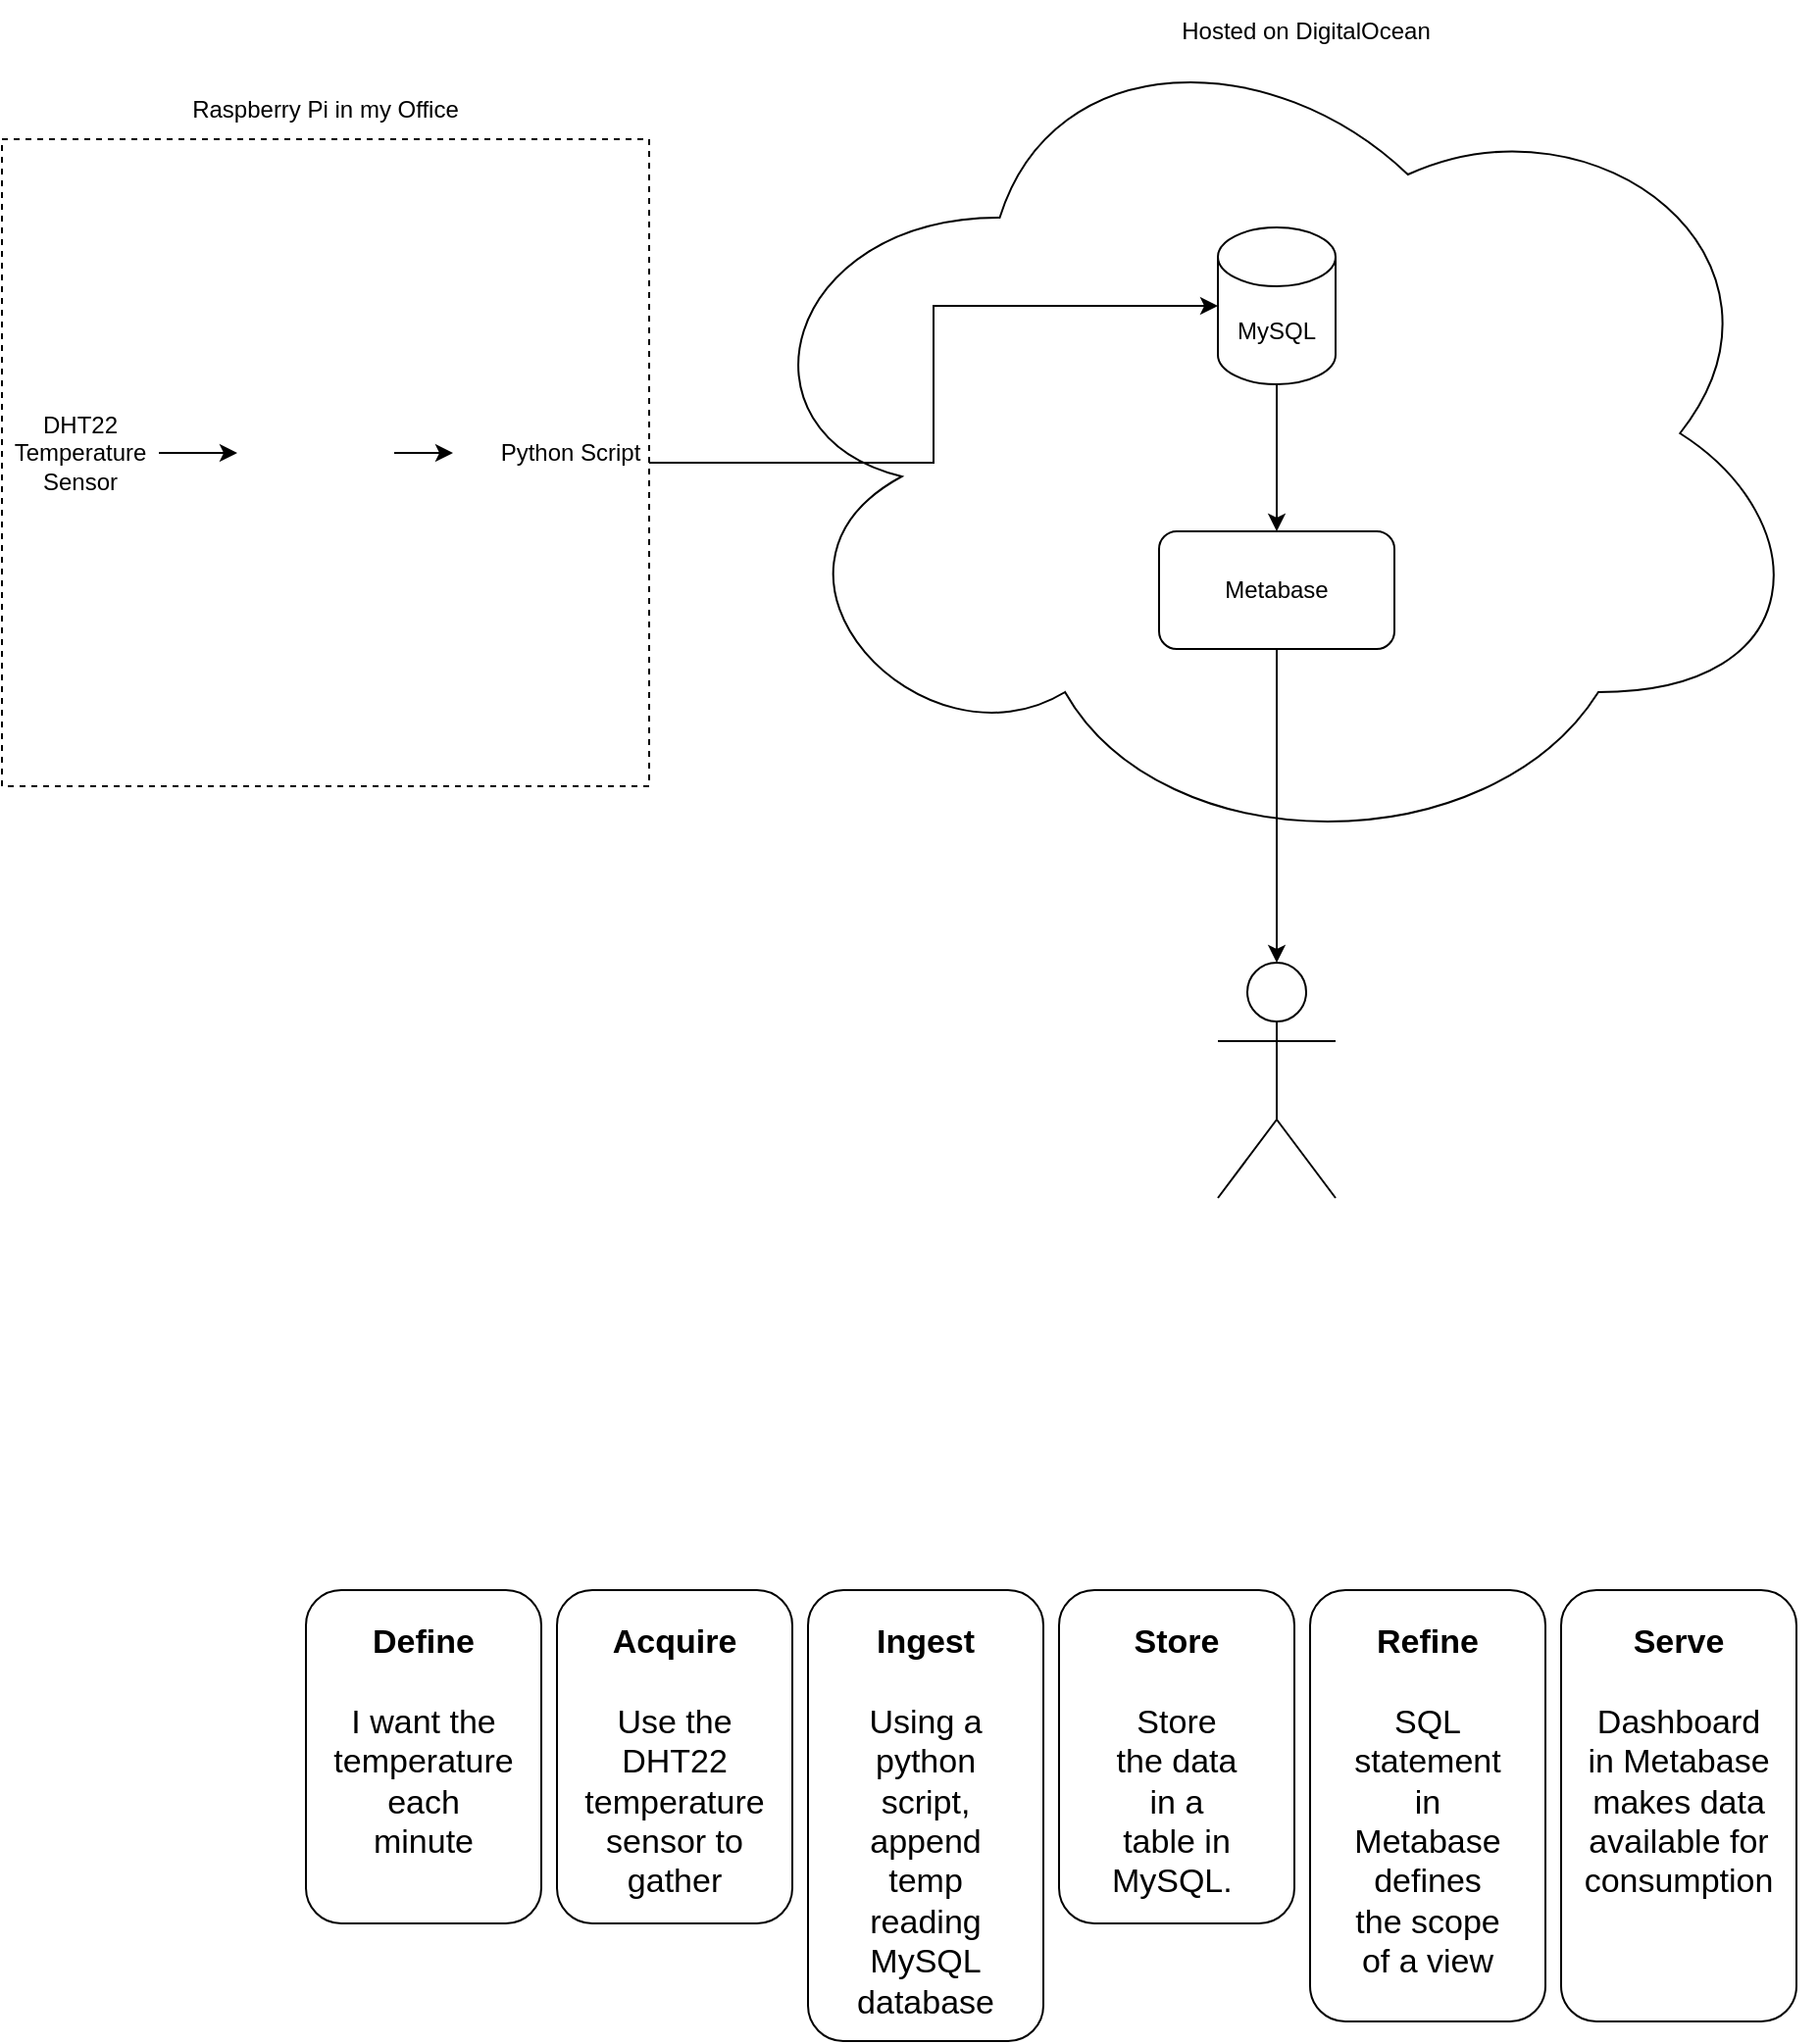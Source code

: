<mxfile version="18.1.2" type="github"><diagram id="MO-5NLbkHIh4tPkXIsUD" name="Page-1"><mxGraphModel dx="2272" dy="802" grid="1" gridSize="10" guides="1" tooltips="1" connect="1" arrows="1" fold="1" page="1" pageScale="1" pageWidth="850" pageHeight="1100" math="0" shadow="0"><root><mxCell id="0"/><mxCell id="1" parent="0"/><mxCell id="Ta-D8fF8Jj_-b9WDri02-6" value="" style="ellipse;shape=cloud;whiteSpace=wrap;html=1;" vertex="1" parent="1"><mxGeometry x="260" y="40" width="555" height="440" as="geometry"/></mxCell><mxCell id="Ta-D8fF8Jj_-b9WDri02-8" style="edgeStyle=orthogonalEdgeStyle;rounded=0;orthogonalLoop=1;jettySize=auto;html=1;exitX=1;exitY=0.5;exitDx=0;exitDy=0;entryX=0;entryY=0.5;entryDx=0;entryDy=0;entryPerimeter=0;" edge="1" parent="1" source="Ta-D8fF8Jj_-b9WDri02-2" target="Ta-D8fF8Jj_-b9WDri02-7"><mxGeometry relative="1" as="geometry"/></mxCell><mxCell id="Ta-D8fF8Jj_-b9WDri02-2" value="" style="whiteSpace=wrap;html=1;aspect=fixed;dashed=1;" vertex="1" parent="1"><mxGeometry x="-110" y="110" width="330" height="330" as="geometry"/></mxCell><mxCell id="Ta-D8fF8Jj_-b9WDri02-24" style="edgeStyle=orthogonalEdgeStyle;rounded=0;orthogonalLoop=1;jettySize=auto;html=1;exitX=1;exitY=0.5;exitDx=0;exitDy=0;" edge="1" parent="1" source="Ta-D8fF8Jj_-b9WDri02-1" target="Ta-D8fF8Jj_-b9WDri02-4"><mxGeometry relative="1" as="geometry"/></mxCell><mxCell id="Ta-D8fF8Jj_-b9WDri02-1" value="" style="shape=image;html=1;verticalAlign=top;verticalLabelPosition=bottom;labelBackgroundColor=#ffffff;imageAspect=0;aspect=fixed;image=https://cdn1.iconfinder.com/data/icons/fruit-136/64/Fruit_iconfree_Filled_Outline_raspberry-healthy-organic-food-fruit_icon-128.png" vertex="1" parent="1"><mxGeometry x="10" y="230" width="80" height="80" as="geometry"/></mxCell><mxCell id="Ta-D8fF8Jj_-b9WDri02-23" style="edgeStyle=orthogonalEdgeStyle;rounded=0;orthogonalLoop=1;jettySize=auto;html=1;exitX=1;exitY=0.5;exitDx=0;exitDy=0;entryX=0;entryY=0.5;entryDx=0;entryDy=0;" edge="1" parent="1" source="Ta-D8fF8Jj_-b9WDri02-3" target="Ta-D8fF8Jj_-b9WDri02-1"><mxGeometry relative="1" as="geometry"/></mxCell><mxCell id="Ta-D8fF8Jj_-b9WDri02-3" value="DHT22 Temperature Sensor" style="text;html=1;strokeColor=none;fillColor=none;align=center;verticalAlign=middle;whiteSpace=wrap;rounded=0;dashed=1;" vertex="1" parent="1"><mxGeometry x="-110" y="255" width="80" height="30" as="geometry"/></mxCell><mxCell id="Ta-D8fF8Jj_-b9WDri02-4" value="Python Script" style="text;html=1;strokeColor=none;fillColor=none;align=center;verticalAlign=middle;whiteSpace=wrap;rounded=0;dashed=1;" vertex="1" parent="1"><mxGeometry x="120" y="255" width="120" height="30" as="geometry"/></mxCell><mxCell id="Ta-D8fF8Jj_-b9WDri02-14" style="edgeStyle=orthogonalEdgeStyle;rounded=0;orthogonalLoop=1;jettySize=auto;html=1;exitX=0.5;exitY=1;exitDx=0;exitDy=0;exitPerimeter=0;" edge="1" parent="1" source="Ta-D8fF8Jj_-b9WDri02-7" target="Ta-D8fF8Jj_-b9WDri02-12"><mxGeometry relative="1" as="geometry"/></mxCell><mxCell id="Ta-D8fF8Jj_-b9WDri02-7" value="MySQL" style="shape=cylinder3;whiteSpace=wrap;html=1;boundedLbl=1;backgroundOutline=1;size=15;" vertex="1" parent="1"><mxGeometry x="510" y="155" width="60" height="80" as="geometry"/></mxCell><mxCell id="Ta-D8fF8Jj_-b9WDri02-9" value="Hosted on DigitalOcean" style="text;html=1;strokeColor=none;fillColor=none;align=center;verticalAlign=middle;whiteSpace=wrap;rounded=0;" vertex="1" parent="1"><mxGeometry x="400" y="40" width="310" height="30" as="geometry"/></mxCell><mxCell id="Ta-D8fF8Jj_-b9WDri02-10" value="Raspberry Pi in my Office" style="text;html=1;strokeColor=none;fillColor=none;align=center;verticalAlign=middle;whiteSpace=wrap;rounded=0;" vertex="1" parent="1"><mxGeometry x="-100" y="80" width="310" height="30" as="geometry"/></mxCell><mxCell id="Ta-D8fF8Jj_-b9WDri02-16" style="edgeStyle=orthogonalEdgeStyle;rounded=0;orthogonalLoop=1;jettySize=auto;html=1;exitX=0.5;exitY=1;exitDx=0;exitDy=0;" edge="1" parent="1" source="Ta-D8fF8Jj_-b9WDri02-12" target="Ta-D8fF8Jj_-b9WDri02-15"><mxGeometry relative="1" as="geometry"/></mxCell><mxCell id="Ta-D8fF8Jj_-b9WDri02-12" value="Metabase" style="rounded=1;whiteSpace=wrap;html=1;" vertex="1" parent="1"><mxGeometry x="480" y="310" width="120" height="60" as="geometry"/></mxCell><mxCell id="Ta-D8fF8Jj_-b9WDri02-15" value="" style="shape=umlActor;verticalLabelPosition=bottom;verticalAlign=top;html=1;outlineConnect=0;" vertex="1" parent="1"><mxGeometry x="510" y="530" width="60" height="120" as="geometry"/></mxCell><mxCell id="Ta-D8fF8Jj_-b9WDri02-39" value="" style="group" vertex="1" connectable="0" parent="1"><mxGeometry x="45" y="850" width="120" height="170" as="geometry"/></mxCell><mxCell id="Ta-D8fF8Jj_-b9WDri02-33" value="" style="rounded=1;whiteSpace=wrap;html=1;fontSize=17;" vertex="1" parent="Ta-D8fF8Jj_-b9WDri02-39"><mxGeometry width="120" height="170" as="geometry"/></mxCell><mxCell id="Ta-D8fF8Jj_-b9WDri02-25" value="&lt;b&gt;Define&lt;/b&gt;&lt;br&gt;&lt;br&gt;I want the temperature&lt;br&gt;each minute" style="text;html=1;strokeColor=none;fillColor=none;align=center;verticalAlign=top;whiteSpace=wrap;rounded=0;fontSize=17;" vertex="1" parent="Ta-D8fF8Jj_-b9WDri02-39"><mxGeometry x="30" y="10" width="60" height="30" as="geometry"/></mxCell><mxCell id="Ta-D8fF8Jj_-b9WDri02-40" value="" style="group" vertex="1" connectable="0" parent="1"><mxGeometry x="173" y="850" width="120" height="170" as="geometry"/></mxCell><mxCell id="Ta-D8fF8Jj_-b9WDri02-34" value="" style="rounded=1;whiteSpace=wrap;html=1;fontSize=17;" vertex="1" parent="Ta-D8fF8Jj_-b9WDri02-40"><mxGeometry width="120" height="170" as="geometry"/></mxCell><mxCell id="Ta-D8fF8Jj_-b9WDri02-26" value="&lt;b&gt;Acquire&lt;/b&gt;&lt;br&gt;&lt;br&gt;Use the DHT22 temperature sensor to gather" style="text;html=1;strokeColor=none;fillColor=none;align=center;verticalAlign=top;whiteSpace=wrap;rounded=0;fontSize=17;" vertex="1" parent="Ta-D8fF8Jj_-b9WDri02-40"><mxGeometry x="30" y="10" width="60" height="30" as="geometry"/></mxCell><mxCell id="Ta-D8fF8Jj_-b9WDri02-41" value="" style="group" vertex="1" connectable="0" parent="1"><mxGeometry x="301" y="850" width="120" height="230" as="geometry"/></mxCell><mxCell id="Ta-D8fF8Jj_-b9WDri02-35" value="" style="rounded=1;whiteSpace=wrap;html=1;fontSize=17;" vertex="1" parent="Ta-D8fF8Jj_-b9WDri02-41"><mxGeometry width="120" height="230" as="geometry"/></mxCell><mxCell id="Ta-D8fF8Jj_-b9WDri02-27" value="&lt;b&gt;Ingest&lt;/b&gt;&lt;br&gt;&lt;br&gt;Using a python script, append temp reading MySQL database" style="text;html=1;strokeColor=none;fillColor=none;align=center;verticalAlign=top;whiteSpace=wrap;rounded=0;fontSize=17;" vertex="1" parent="Ta-D8fF8Jj_-b9WDri02-41"><mxGeometry x="30" y="10" width="60" height="30" as="geometry"/></mxCell><mxCell id="Ta-D8fF8Jj_-b9WDri02-42" value="" style="group" vertex="1" connectable="0" parent="1"><mxGeometry x="429" y="850" width="120" height="170" as="geometry"/></mxCell><mxCell id="Ta-D8fF8Jj_-b9WDri02-36" value="" style="rounded=1;whiteSpace=wrap;html=1;fontSize=17;" vertex="1" parent="Ta-D8fF8Jj_-b9WDri02-42"><mxGeometry width="120" height="170" as="geometry"/></mxCell><mxCell id="Ta-D8fF8Jj_-b9WDri02-28" value="&lt;b&gt;Store&lt;/b&gt;&lt;br&gt;&lt;br&gt;Store the data in a table in MySQL.&amp;nbsp;" style="text;html=1;strokeColor=none;fillColor=none;align=center;verticalAlign=top;whiteSpace=wrap;rounded=0;fontSize=17;" vertex="1" parent="Ta-D8fF8Jj_-b9WDri02-42"><mxGeometry x="30" y="10" width="60" height="30" as="geometry"/></mxCell><mxCell id="Ta-D8fF8Jj_-b9WDri02-44" value="" style="group" vertex="1" connectable="0" parent="1"><mxGeometry x="557" y="850" width="120" height="220" as="geometry"/></mxCell><mxCell id="Ta-D8fF8Jj_-b9WDri02-37" value="" style="rounded=1;whiteSpace=wrap;html=1;fontSize=17;" vertex="1" parent="Ta-D8fF8Jj_-b9WDri02-44"><mxGeometry width="120" height="220" as="geometry"/></mxCell><mxCell id="Ta-D8fF8Jj_-b9WDri02-29" value="&lt;b&gt;Refine&lt;/b&gt;&lt;br&gt;&lt;br&gt;SQL statement in Metabase defines the scope of a view" style="text;html=1;strokeColor=none;fillColor=none;align=center;verticalAlign=top;whiteSpace=wrap;rounded=0;fontSize=17;" vertex="1" parent="Ta-D8fF8Jj_-b9WDri02-44"><mxGeometry x="30" y="10" width="60" height="30" as="geometry"/></mxCell><mxCell id="Ta-D8fF8Jj_-b9WDri02-45" value="" style="group" vertex="1" connectable="0" parent="1"><mxGeometry x="685" y="850" width="120" height="220" as="geometry"/></mxCell><mxCell id="Ta-D8fF8Jj_-b9WDri02-38" value="" style="rounded=1;whiteSpace=wrap;html=1;fontSize=17;" vertex="1" parent="Ta-D8fF8Jj_-b9WDri02-45"><mxGeometry width="120" height="220" as="geometry"/></mxCell><mxCell id="Ta-D8fF8Jj_-b9WDri02-30" value="&lt;b&gt;Serve&lt;/b&gt;&lt;br&gt;&lt;br&gt;Dashboard in Metabase makes data available for consumption" style="text;html=1;strokeColor=none;fillColor=none;align=center;verticalAlign=top;whiteSpace=wrap;rounded=0;fontSize=17;" vertex="1" parent="Ta-D8fF8Jj_-b9WDri02-45"><mxGeometry x="30" y="10" width="60" height="30" as="geometry"/></mxCell></root></mxGraphModel></diagram></mxfile>